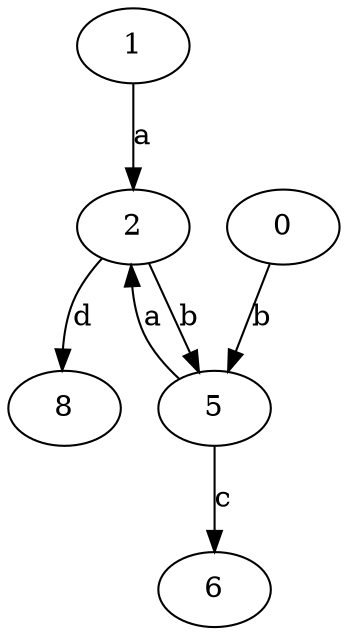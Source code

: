 strict digraph  {
1;
2;
0;
5;
6;
8;
1 -> 2  [label=a];
2 -> 5  [label=b];
2 -> 8  [label=d];
0 -> 5  [label=b];
5 -> 2  [label=a];
5 -> 6  [label=c];
}
